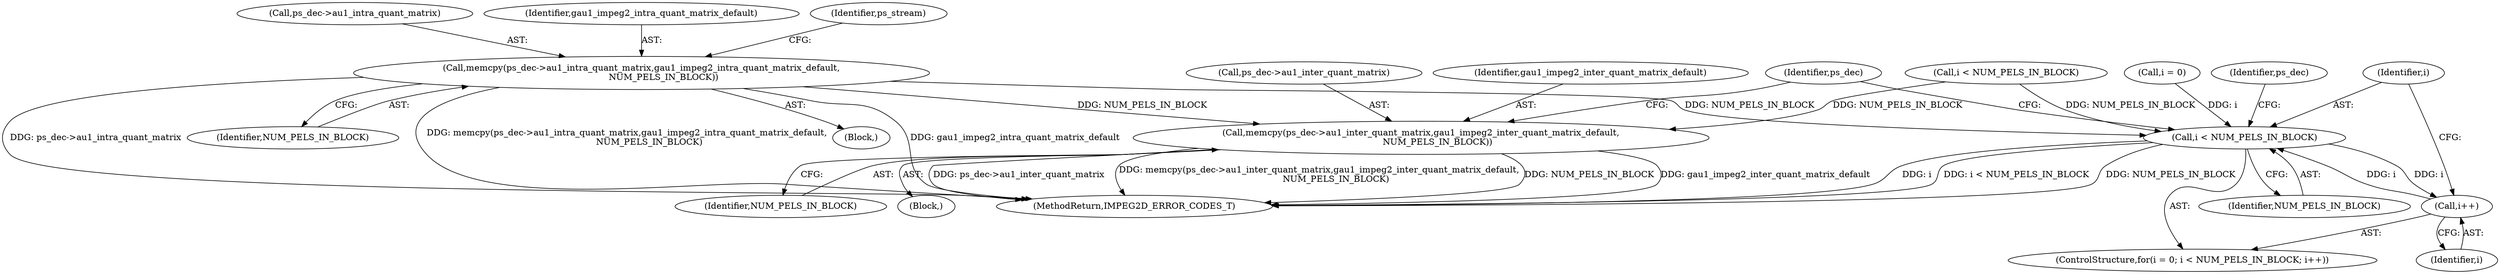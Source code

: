 digraph "0_Android_f301cff2c1ddd880d9a2c77b22602a137519867b@API" {
"1000330" [label="(Call,memcpy(ps_dec->au1_intra_quant_matrix,gau1_impeg2_intra_quant_matrix_default,\n                NUM_PELS_IN_BLOCK))"];
"1000347" [label="(Call,i < NUM_PELS_IN_BLOCK)"];
"1000350" [label="(Call,i++)"];
"1000368" [label="(Call,memcpy(ps_dec->au1_inter_quant_matrix,gau1_impeg2_inter_quant_matrix_default,\n            NUM_PELS_IN_BLOCK))"];
"1000373" [label="(Identifier,NUM_PELS_IN_BLOCK)"];
"1000331" [label="(Call,ps_dec->au1_intra_quant_matrix)"];
"1000334" [label="(Identifier,gau1_impeg2_intra_quant_matrix_default)"];
"1000339" [label="(Identifier,ps_stream)"];
"1000309" [label="(Call,i < NUM_PELS_IN_BLOCK)"];
"1000367" [label="(Block,)"];
"1000330" [label="(Call,memcpy(ps_dec->au1_intra_quant_matrix,gau1_impeg2_intra_quant_matrix_default,\n                NUM_PELS_IN_BLOCK))"];
"1000348" [label="(Identifier,i)"];
"1000329" [label="(Block,)"];
"1000350" [label="(Call,i++)"];
"1000372" [label="(Identifier,gau1_impeg2_inter_quant_matrix_default)"];
"1000344" [label="(Call,i = 0)"];
"1000349" [label="(Identifier,NUM_PELS_IN_BLOCK)"];
"1000369" [label="(Call,ps_dec->au1_inter_quant_matrix)"];
"1000343" [label="(ControlStructure,for(i = 0; i < NUM_PELS_IN_BLOCK; i++))"];
"1000375" [label="(Identifier,ps_dec)"];
"1000347" [label="(Call,i < NUM_PELS_IN_BLOCK)"];
"1000335" [label="(Identifier,NUM_PELS_IN_BLOCK)"];
"1000356" [label="(Identifier,ps_dec)"];
"1000380" [label="(MethodReturn,IMPEG2D_ERROR_CODES_T)"];
"1000351" [label="(Identifier,i)"];
"1000368" [label="(Call,memcpy(ps_dec->au1_inter_quant_matrix,gau1_impeg2_inter_quant_matrix_default,\n            NUM_PELS_IN_BLOCK))"];
"1000330" -> "1000329"  [label="AST: "];
"1000330" -> "1000335"  [label="CFG: "];
"1000331" -> "1000330"  [label="AST: "];
"1000334" -> "1000330"  [label="AST: "];
"1000335" -> "1000330"  [label="AST: "];
"1000339" -> "1000330"  [label="CFG: "];
"1000330" -> "1000380"  [label="DDG: gau1_impeg2_intra_quant_matrix_default"];
"1000330" -> "1000380"  [label="DDG: ps_dec->au1_intra_quant_matrix"];
"1000330" -> "1000380"  [label="DDG: memcpy(ps_dec->au1_intra_quant_matrix,gau1_impeg2_intra_quant_matrix_default,\n                NUM_PELS_IN_BLOCK)"];
"1000330" -> "1000347"  [label="DDG: NUM_PELS_IN_BLOCK"];
"1000330" -> "1000368"  [label="DDG: NUM_PELS_IN_BLOCK"];
"1000347" -> "1000343"  [label="AST: "];
"1000347" -> "1000349"  [label="CFG: "];
"1000348" -> "1000347"  [label="AST: "];
"1000349" -> "1000347"  [label="AST: "];
"1000356" -> "1000347"  [label="CFG: "];
"1000375" -> "1000347"  [label="CFG: "];
"1000347" -> "1000380"  [label="DDG: NUM_PELS_IN_BLOCK"];
"1000347" -> "1000380"  [label="DDG: i"];
"1000347" -> "1000380"  [label="DDG: i < NUM_PELS_IN_BLOCK"];
"1000350" -> "1000347"  [label="DDG: i"];
"1000344" -> "1000347"  [label="DDG: i"];
"1000309" -> "1000347"  [label="DDG: NUM_PELS_IN_BLOCK"];
"1000347" -> "1000350"  [label="DDG: i"];
"1000350" -> "1000343"  [label="AST: "];
"1000350" -> "1000351"  [label="CFG: "];
"1000351" -> "1000350"  [label="AST: "];
"1000348" -> "1000350"  [label="CFG: "];
"1000368" -> "1000367"  [label="AST: "];
"1000368" -> "1000373"  [label="CFG: "];
"1000369" -> "1000368"  [label="AST: "];
"1000372" -> "1000368"  [label="AST: "];
"1000373" -> "1000368"  [label="AST: "];
"1000375" -> "1000368"  [label="CFG: "];
"1000368" -> "1000380"  [label="DDG: ps_dec->au1_inter_quant_matrix"];
"1000368" -> "1000380"  [label="DDG: memcpy(ps_dec->au1_inter_quant_matrix,gau1_impeg2_inter_quant_matrix_default,\n            NUM_PELS_IN_BLOCK)"];
"1000368" -> "1000380"  [label="DDG: NUM_PELS_IN_BLOCK"];
"1000368" -> "1000380"  [label="DDG: gau1_impeg2_inter_quant_matrix_default"];
"1000309" -> "1000368"  [label="DDG: NUM_PELS_IN_BLOCK"];
}
